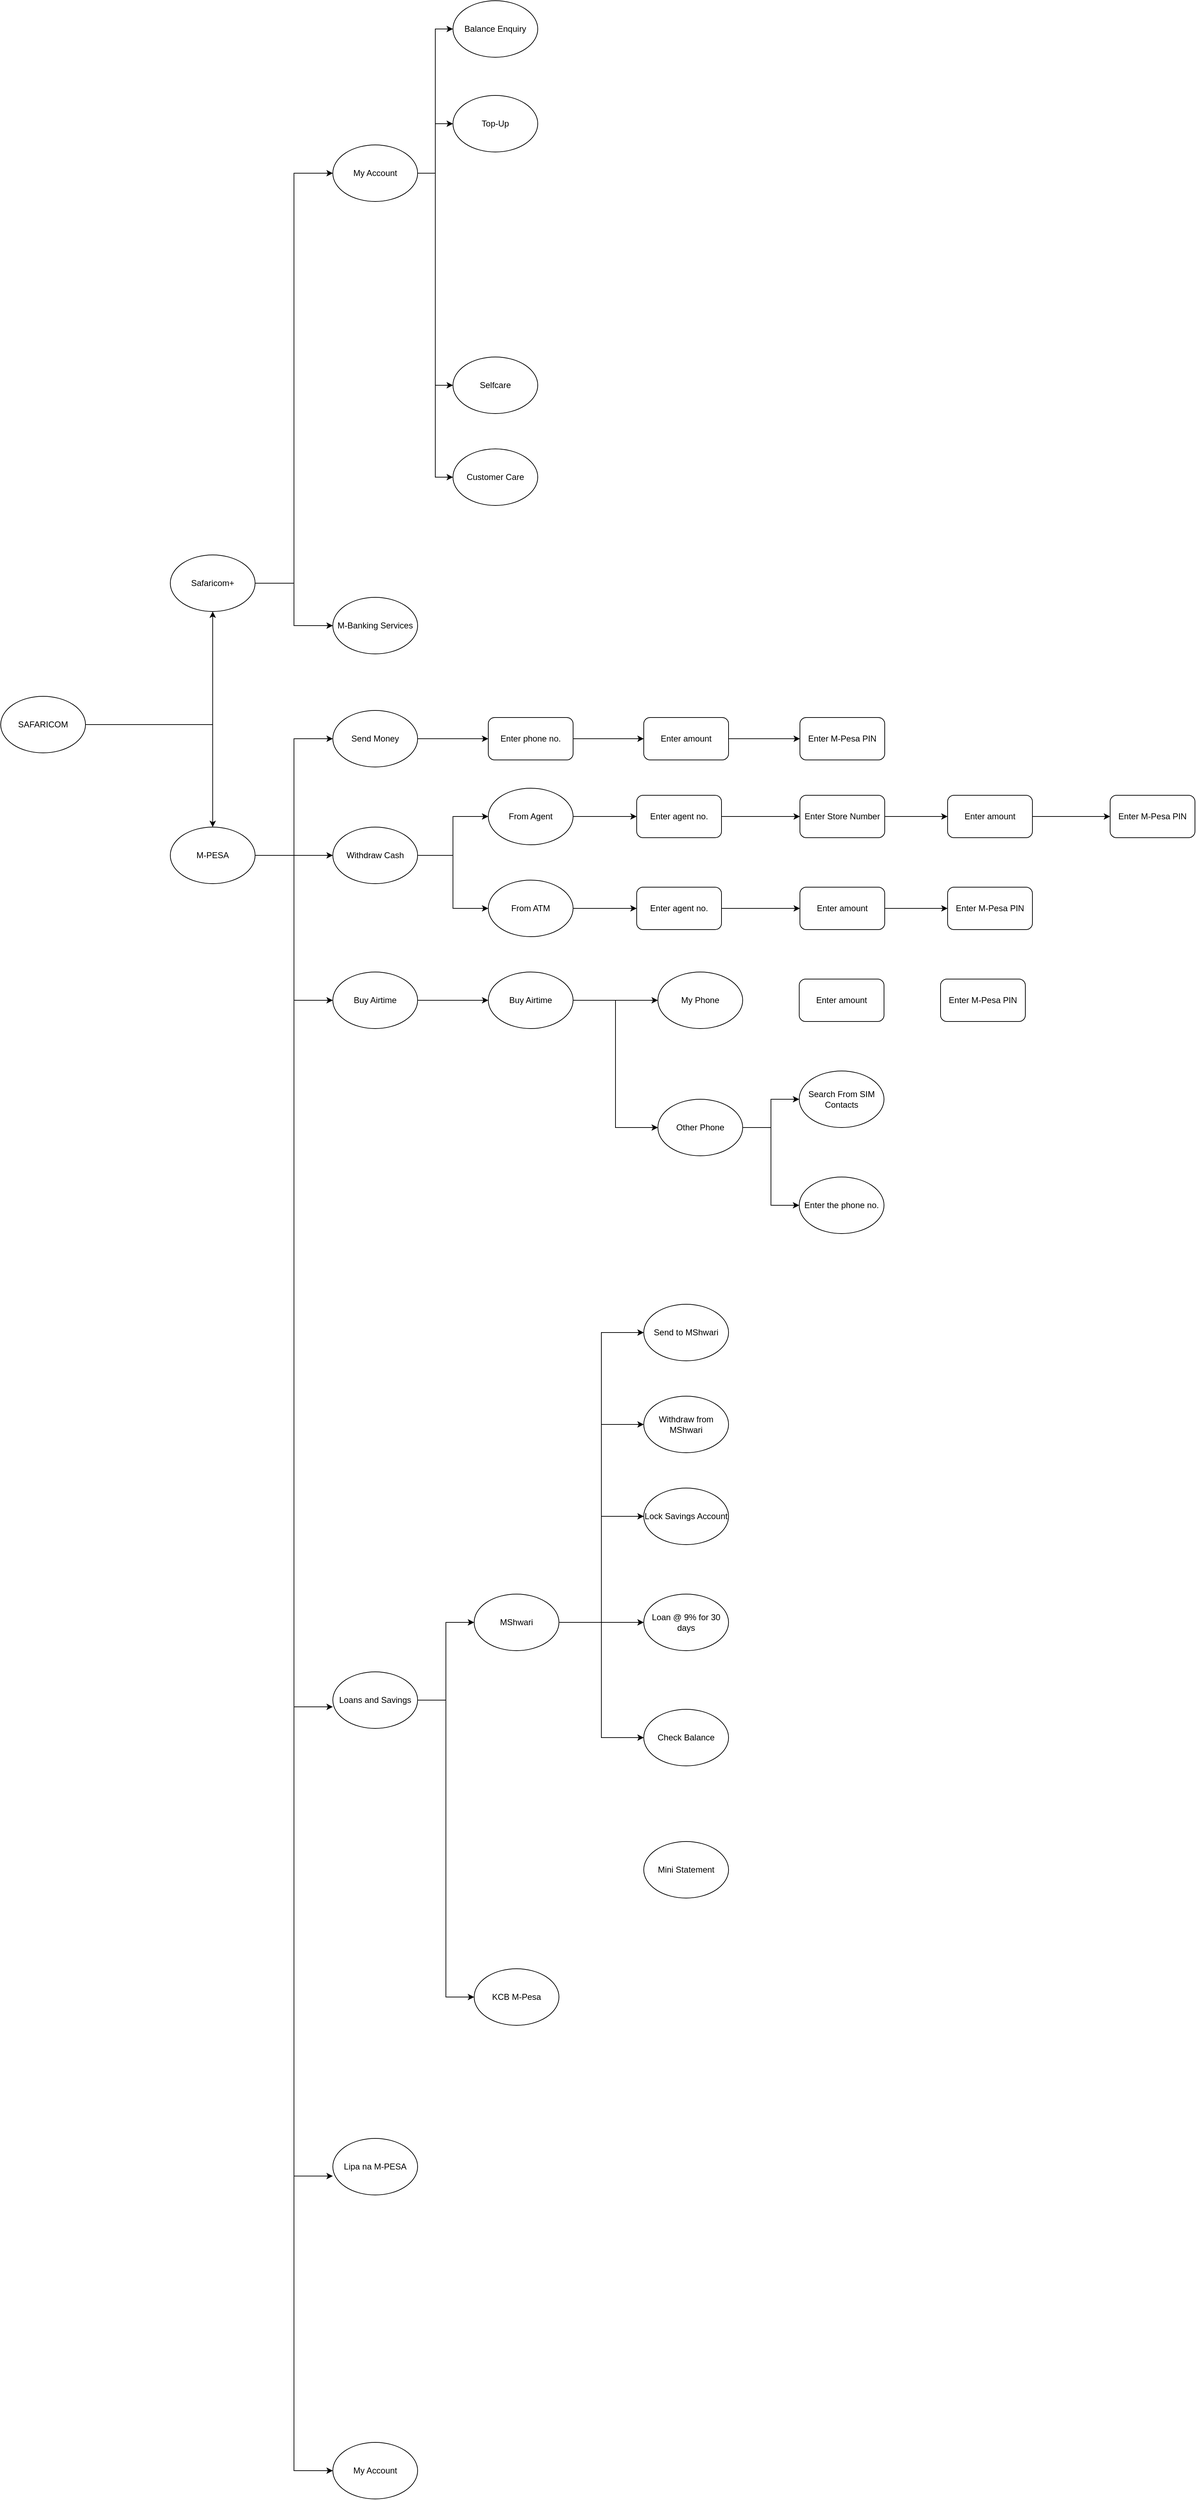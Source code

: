 <mxfile version="24.0.1" type="github">
  <diagram name="Page-1" id="9XUsnjwGaCakIusq-Zvh">
    <mxGraphModel dx="1120" dy="1603" grid="1" gridSize="10" guides="1" tooltips="1" connect="1" arrows="1" fold="1" page="1" pageScale="1" pageWidth="827" pageHeight="1169" math="0" shadow="0">
      <root>
        <mxCell id="0" />
        <mxCell id="1" parent="0" />
        <mxCell id="iLV1xjN56b3U8wXnX9Ma-6" style="edgeStyle=orthogonalEdgeStyle;rounded=0;orthogonalLoop=1;jettySize=auto;html=1;entryX=0.5;entryY=1;entryDx=0;entryDy=0;" parent="1" source="iLV1xjN56b3U8wXnX9Ma-1" target="iLV1xjN56b3U8wXnX9Ma-3" edge="1">
          <mxGeometry relative="1" as="geometry" />
        </mxCell>
        <mxCell id="iLV1xjN56b3U8wXnX9Ma-7" style="edgeStyle=orthogonalEdgeStyle;rounded=0;orthogonalLoop=1;jettySize=auto;html=1;exitX=1;exitY=0.5;exitDx=0;exitDy=0;" parent="1" source="iLV1xjN56b3U8wXnX9Ma-1" target="iLV1xjN56b3U8wXnX9Ma-2" edge="1">
          <mxGeometry relative="1" as="geometry" />
        </mxCell>
        <mxCell id="iLV1xjN56b3U8wXnX9Ma-1" value="SAFARICOM" style="ellipse;whiteSpace=wrap;html=1;" parent="1" vertex="1">
          <mxGeometry x="110" y="320" width="120" height="80" as="geometry" />
        </mxCell>
        <mxCell id="iLV1xjN56b3U8wXnX9Ma-20" style="edgeStyle=orthogonalEdgeStyle;rounded=0;orthogonalLoop=1;jettySize=auto;html=1;exitX=1;exitY=0.5;exitDx=0;exitDy=0;entryX=0;entryY=0.5;entryDx=0;entryDy=0;" parent="1" source="iLV1xjN56b3U8wXnX9Ma-2" target="iLV1xjN56b3U8wXnX9Ma-15" edge="1">
          <mxGeometry relative="1" as="geometry" />
        </mxCell>
        <mxCell id="iLV1xjN56b3U8wXnX9Ma-21" style="edgeStyle=orthogonalEdgeStyle;rounded=0;orthogonalLoop=1;jettySize=auto;html=1;exitX=1;exitY=0.5;exitDx=0;exitDy=0;entryX=0;entryY=0.5;entryDx=0;entryDy=0;" parent="1" source="iLV1xjN56b3U8wXnX9Ma-2" target="iLV1xjN56b3U8wXnX9Ma-9" edge="1">
          <mxGeometry relative="1" as="geometry" />
        </mxCell>
        <mxCell id="iLV1xjN56b3U8wXnX9Ma-26" style="edgeStyle=orthogonalEdgeStyle;rounded=0;orthogonalLoop=1;jettySize=auto;html=1;exitX=1;exitY=0.5;exitDx=0;exitDy=0;entryX=0;entryY=0.5;entryDx=0;entryDy=0;" parent="1" source="iLV1xjN56b3U8wXnX9Ma-2" target="iLV1xjN56b3U8wXnX9Ma-16" edge="1">
          <mxGeometry relative="1" as="geometry" />
        </mxCell>
        <mxCell id="RPdVKIkfysECeG3BsUjT-7" style="edgeStyle=orthogonalEdgeStyle;rounded=0;orthogonalLoop=1;jettySize=auto;html=1;exitX=1;exitY=0.5;exitDx=0;exitDy=0;entryX=0;entryY=0.5;entryDx=0;entryDy=0;" parent="1" source="iLV1xjN56b3U8wXnX9Ma-2" target="iLV1xjN56b3U8wXnX9Ma-13" edge="1">
          <mxGeometry relative="1" as="geometry" />
        </mxCell>
        <mxCell id="iLV1xjN56b3U8wXnX9Ma-2" value="M-PESA" style="ellipse;whiteSpace=wrap;html=1;" parent="1" vertex="1">
          <mxGeometry x="350" y="505" width="120" height="80" as="geometry" />
        </mxCell>
        <mxCell id="iLV1xjN56b3U8wXnX9Ma-18" style="edgeStyle=orthogonalEdgeStyle;rounded=0;orthogonalLoop=1;jettySize=auto;html=1;exitX=1;exitY=0.5;exitDx=0;exitDy=0;entryX=0;entryY=0.5;entryDx=0;entryDy=0;" parent="1" source="iLV1xjN56b3U8wXnX9Ma-3" target="iLV1xjN56b3U8wXnX9Ma-11" edge="1">
          <mxGeometry relative="1" as="geometry" />
        </mxCell>
        <mxCell id="iLV1xjN56b3U8wXnX9Ma-19" style="edgeStyle=orthogonalEdgeStyle;rounded=0;orthogonalLoop=1;jettySize=auto;html=1;exitX=1;exitY=0.5;exitDx=0;exitDy=0;entryX=0;entryY=0.5;entryDx=0;entryDy=0;" parent="1" source="iLV1xjN56b3U8wXnX9Ma-3" target="iLV1xjN56b3U8wXnX9Ma-8" edge="1">
          <mxGeometry relative="1" as="geometry" />
        </mxCell>
        <mxCell id="iLV1xjN56b3U8wXnX9Ma-3" value="Safaricom+" style="ellipse;whiteSpace=wrap;html=1;" parent="1" vertex="1">
          <mxGeometry x="350" y="120" width="120" height="80" as="geometry" />
        </mxCell>
        <mxCell id="jO9whwv2kClf-yqsnF8u-6" style="edgeStyle=orthogonalEdgeStyle;rounded=0;orthogonalLoop=1;jettySize=auto;html=1;exitX=1;exitY=0.5;exitDx=0;exitDy=0;entryX=0;entryY=0.5;entryDx=0;entryDy=0;" parent="1" source="iLV1xjN56b3U8wXnX9Ma-8" target="jO9whwv2kClf-yqsnF8u-2" edge="1">
          <mxGeometry relative="1" as="geometry" />
        </mxCell>
        <mxCell id="jO9whwv2kClf-yqsnF8u-7" style="edgeStyle=orthogonalEdgeStyle;rounded=0;orthogonalLoop=1;jettySize=auto;html=1;exitX=1;exitY=0.5;exitDx=0;exitDy=0;entryX=0;entryY=0.5;entryDx=0;entryDy=0;" parent="1" source="iLV1xjN56b3U8wXnX9Ma-8" target="jO9whwv2kClf-yqsnF8u-3" edge="1">
          <mxGeometry relative="1" as="geometry" />
        </mxCell>
        <mxCell id="jO9whwv2kClf-yqsnF8u-8" style="edgeStyle=orthogonalEdgeStyle;rounded=0;orthogonalLoop=1;jettySize=auto;html=1;exitX=1;exitY=0.5;exitDx=0;exitDy=0;entryX=0;entryY=0.5;entryDx=0;entryDy=0;" parent="1" source="iLV1xjN56b3U8wXnX9Ma-8" target="jO9whwv2kClf-yqsnF8u-1" edge="1">
          <mxGeometry relative="1" as="geometry" />
        </mxCell>
        <mxCell id="RPdVKIkfysECeG3BsUjT-37" style="edgeStyle=orthogonalEdgeStyle;rounded=0;orthogonalLoop=1;jettySize=auto;html=1;exitX=1;exitY=0.5;exitDx=0;exitDy=0;entryX=0;entryY=0.5;entryDx=0;entryDy=0;" parent="1" source="iLV1xjN56b3U8wXnX9Ma-8" target="jO9whwv2kClf-yqsnF8u-4" edge="1">
          <mxGeometry relative="1" as="geometry" />
        </mxCell>
        <mxCell id="iLV1xjN56b3U8wXnX9Ma-8" value="My Account" style="ellipse;whiteSpace=wrap;html=1;" parent="1" vertex="1">
          <mxGeometry x="580" y="-460" width="120" height="80" as="geometry" />
        </mxCell>
        <mxCell id="RPdVKIkfysECeG3BsUjT-10" style="edgeStyle=orthogonalEdgeStyle;rounded=0;orthogonalLoop=1;jettySize=auto;html=1;exitX=1;exitY=0.5;exitDx=0;exitDy=0;entryX=0;entryY=0.5;entryDx=0;entryDy=0;" parent="1" source="iLV1xjN56b3U8wXnX9Ma-9" target="RPdVKIkfysECeG3BsUjT-8" edge="1">
          <mxGeometry relative="1" as="geometry" />
        </mxCell>
        <mxCell id="RPdVKIkfysECeG3BsUjT-11" style="edgeStyle=orthogonalEdgeStyle;rounded=0;orthogonalLoop=1;jettySize=auto;html=1;exitX=1;exitY=0.5;exitDx=0;exitDy=0;" parent="1" source="iLV1xjN56b3U8wXnX9Ma-9" target="RPdVKIkfysECeG3BsUjT-9" edge="1">
          <mxGeometry relative="1" as="geometry" />
        </mxCell>
        <mxCell id="iLV1xjN56b3U8wXnX9Ma-9" value="Withdraw Cash" style="ellipse;whiteSpace=wrap;html=1;" parent="1" vertex="1">
          <mxGeometry x="580" y="505" width="120" height="80" as="geometry" />
        </mxCell>
        <mxCell id="iLV1xjN56b3U8wXnX9Ma-10" value="Lipa na M-PESA" style="ellipse;whiteSpace=wrap;html=1;" parent="1" vertex="1">
          <mxGeometry x="580" y="2360" width="120" height="80" as="geometry" />
        </mxCell>
        <mxCell id="iLV1xjN56b3U8wXnX9Ma-11" value="M-Banking Services" style="ellipse;whiteSpace=wrap;html=1;" parent="1" vertex="1">
          <mxGeometry x="580" y="180" width="120" height="80" as="geometry" />
        </mxCell>
        <mxCell id="RPdVKIkfysECeG3BsUjT-24" style="edgeStyle=orthogonalEdgeStyle;rounded=0;orthogonalLoop=1;jettySize=auto;html=1;exitX=1;exitY=0.5;exitDx=0;exitDy=0;" parent="1" source="iLV1xjN56b3U8wXnX9Ma-13" target="RPdVKIkfysECeG3BsUjT-23" edge="1">
          <mxGeometry relative="1" as="geometry" />
        </mxCell>
        <mxCell id="iLV1xjN56b3U8wXnX9Ma-13" value="Buy Airtime" style="ellipse;whiteSpace=wrap;html=1;" parent="1" vertex="1">
          <mxGeometry x="580" y="710" width="120" height="80" as="geometry" />
        </mxCell>
        <mxCell id="RPdVKIkfysECeG3BsUjT-38" style="edgeStyle=orthogonalEdgeStyle;rounded=0;orthogonalLoop=1;jettySize=auto;html=1;exitX=1;exitY=0.5;exitDx=0;exitDy=0;entryX=0;entryY=0.5;entryDx=0;entryDy=0;" parent="1" source="iLV1xjN56b3U8wXnX9Ma-14" target="RPdVKIkfysECeG3BsUjT-25" edge="1">
          <mxGeometry relative="1" as="geometry" />
        </mxCell>
        <mxCell id="RPdVKIkfysECeG3BsUjT-44" style="edgeStyle=orthogonalEdgeStyle;rounded=0;orthogonalLoop=1;jettySize=auto;html=1;exitX=1;exitY=0.5;exitDx=0;exitDy=0;entryX=0;entryY=0.5;entryDx=0;entryDy=0;" parent="1" source="iLV1xjN56b3U8wXnX9Ma-14" target="RPdVKIkfysECeG3BsUjT-27" edge="1">
          <mxGeometry relative="1" as="geometry" />
        </mxCell>
        <mxCell id="iLV1xjN56b3U8wXnX9Ma-14" value="Loans and Savings" style="ellipse;whiteSpace=wrap;html=1;" parent="1" vertex="1">
          <mxGeometry x="580" y="1700" width="120" height="80" as="geometry" />
        </mxCell>
        <mxCell id="RPdVKIkfysECeG3BsUjT-2" style="edgeStyle=orthogonalEdgeStyle;rounded=0;orthogonalLoop=1;jettySize=auto;html=1;exitX=1;exitY=0.5;exitDx=0;exitDy=0;entryX=0;entryY=0.5;entryDx=0;entryDy=0;" parent="1" source="iLV1xjN56b3U8wXnX9Ma-15" target="RPdVKIkfysECeG3BsUjT-1" edge="1">
          <mxGeometry relative="1" as="geometry" />
        </mxCell>
        <mxCell id="iLV1xjN56b3U8wXnX9Ma-15" value="Send Money" style="ellipse;whiteSpace=wrap;html=1;" parent="1" vertex="1">
          <mxGeometry x="580" y="340" width="120" height="80" as="geometry" />
        </mxCell>
        <mxCell id="iLV1xjN56b3U8wXnX9Ma-16" value="My Account" style="ellipse;whiteSpace=wrap;html=1;" parent="1" vertex="1">
          <mxGeometry x="580" y="2790" width="120" height="80" as="geometry" />
        </mxCell>
        <mxCell id="iLV1xjN56b3U8wXnX9Ma-23" style="edgeStyle=orthogonalEdgeStyle;rounded=0;orthogonalLoop=1;jettySize=auto;html=1;exitX=1;exitY=0.5;exitDx=0;exitDy=0;entryX=0;entryY=0.619;entryDx=0;entryDy=0;entryPerimeter=0;" parent="1" source="iLV1xjN56b3U8wXnX9Ma-2" target="iLV1xjN56b3U8wXnX9Ma-14" edge="1">
          <mxGeometry relative="1" as="geometry" />
        </mxCell>
        <mxCell id="iLV1xjN56b3U8wXnX9Ma-24" style="edgeStyle=orthogonalEdgeStyle;rounded=0;orthogonalLoop=1;jettySize=auto;html=1;exitX=1;exitY=0.5;exitDx=0;exitDy=0;entryX=0;entryY=0.666;entryDx=0;entryDy=0;entryPerimeter=0;" parent="1" source="iLV1xjN56b3U8wXnX9Ma-2" target="iLV1xjN56b3U8wXnX9Ma-10" edge="1">
          <mxGeometry relative="1" as="geometry" />
        </mxCell>
        <mxCell id="jO9whwv2kClf-yqsnF8u-1" value="Balance Enquiry" style="ellipse;whiteSpace=wrap;html=1;" parent="1" vertex="1">
          <mxGeometry x="750" y="-664" width="120" height="80" as="geometry" />
        </mxCell>
        <mxCell id="jO9whwv2kClf-yqsnF8u-2" value="Top-Up" style="ellipse;whiteSpace=wrap;html=1;" parent="1" vertex="1">
          <mxGeometry x="750" y="-530" width="120" height="80" as="geometry" />
        </mxCell>
        <mxCell id="jO9whwv2kClf-yqsnF8u-3" value="Customer Care" style="ellipse;whiteSpace=wrap;html=1;" parent="1" vertex="1">
          <mxGeometry x="750" y="-30" width="120" height="80" as="geometry" />
        </mxCell>
        <mxCell id="jO9whwv2kClf-yqsnF8u-4" value="Selfcare" style="ellipse;whiteSpace=wrap;html=1;" parent="1" vertex="1">
          <mxGeometry x="750" y="-160" width="120" height="80" as="geometry" />
        </mxCell>
        <mxCell id="RPdVKIkfysECeG3BsUjT-5" style="edgeStyle=orthogonalEdgeStyle;rounded=0;orthogonalLoop=1;jettySize=auto;html=1;exitX=1;exitY=0.5;exitDx=0;exitDy=0;entryX=0;entryY=0.5;entryDx=0;entryDy=0;" parent="1" source="RPdVKIkfysECeG3BsUjT-1" target="RPdVKIkfysECeG3BsUjT-3" edge="1">
          <mxGeometry relative="1" as="geometry" />
        </mxCell>
        <mxCell id="RPdVKIkfysECeG3BsUjT-1" value="Enter phone no." style="rounded=1;whiteSpace=wrap;html=1;" parent="1" vertex="1">
          <mxGeometry x="800" y="350" width="120" height="60" as="geometry" />
        </mxCell>
        <mxCell id="RPdVKIkfysECeG3BsUjT-6" style="edgeStyle=orthogonalEdgeStyle;rounded=0;orthogonalLoop=1;jettySize=auto;html=1;exitX=1;exitY=0.5;exitDx=0;exitDy=0;entryX=0;entryY=0.5;entryDx=0;entryDy=0;" parent="1" source="RPdVKIkfysECeG3BsUjT-3" target="RPdVKIkfysECeG3BsUjT-4" edge="1">
          <mxGeometry relative="1" as="geometry" />
        </mxCell>
        <mxCell id="RPdVKIkfysECeG3BsUjT-3" value="Enter amount" style="rounded=1;whiteSpace=wrap;html=1;" parent="1" vertex="1">
          <mxGeometry x="1020" y="350" width="120" height="60" as="geometry" />
        </mxCell>
        <mxCell id="RPdVKIkfysECeG3BsUjT-4" value="Enter M-Pesa PIN" style="rounded=1;whiteSpace=wrap;html=1;" parent="1" vertex="1">
          <mxGeometry x="1241" y="350" width="120" height="60" as="geometry" />
        </mxCell>
        <mxCell id="RPdVKIkfysECeG3BsUjT-18" style="edgeStyle=orthogonalEdgeStyle;rounded=0;orthogonalLoop=1;jettySize=auto;html=1;exitX=1;exitY=0.5;exitDx=0;exitDy=0;" parent="1" source="RPdVKIkfysECeG3BsUjT-8" target="RPdVKIkfysECeG3BsUjT-13" edge="1">
          <mxGeometry relative="1" as="geometry" />
        </mxCell>
        <mxCell id="RPdVKIkfysECeG3BsUjT-8" value="From Agent" style="ellipse;whiteSpace=wrap;html=1;" parent="1" vertex="1">
          <mxGeometry x="800" y="450" width="120" height="80" as="geometry" />
        </mxCell>
        <mxCell id="RPdVKIkfysECeG3BsUjT-20" style="edgeStyle=orthogonalEdgeStyle;rounded=0;orthogonalLoop=1;jettySize=auto;html=1;exitX=1;exitY=0.5;exitDx=0;exitDy=0;entryX=0;entryY=0.5;entryDx=0;entryDy=0;" parent="1" source="RPdVKIkfysECeG3BsUjT-9" target="RPdVKIkfysECeG3BsUjT-14" edge="1">
          <mxGeometry relative="1" as="geometry" />
        </mxCell>
        <mxCell id="RPdVKIkfysECeG3BsUjT-9" value="From ATM" style="ellipse;whiteSpace=wrap;html=1;" parent="1" vertex="1">
          <mxGeometry x="800" y="580" width="120" height="80" as="geometry" />
        </mxCell>
        <mxCell id="RPdVKIkfysECeG3BsUjT-21" style="edgeStyle=orthogonalEdgeStyle;rounded=0;orthogonalLoop=1;jettySize=auto;html=1;exitX=1;exitY=0.5;exitDx=0;exitDy=0;entryX=0;entryY=0.5;entryDx=0;entryDy=0;" parent="1" source="RPdVKIkfysECeG3BsUjT-13" target="RPdVKIkfysECeG3BsUjT-15" edge="1">
          <mxGeometry relative="1" as="geometry" />
        </mxCell>
        <mxCell id="RPdVKIkfysECeG3BsUjT-13" value="Enter agent no." style="rounded=1;whiteSpace=wrap;html=1;" parent="1" vertex="1">
          <mxGeometry x="1010" y="460" width="120" height="60" as="geometry" />
        </mxCell>
        <mxCell id="RPdVKIkfysECeG3BsUjT-19" style="edgeStyle=orthogonalEdgeStyle;rounded=0;orthogonalLoop=1;jettySize=auto;html=1;exitX=1;exitY=0.5;exitDx=0;exitDy=0;entryX=0;entryY=0.5;entryDx=0;entryDy=0;" parent="1" source="RPdVKIkfysECeG3BsUjT-14" target="RPdVKIkfysECeG3BsUjT-16" edge="1">
          <mxGeometry relative="1" as="geometry" />
        </mxCell>
        <mxCell id="RPdVKIkfysECeG3BsUjT-14" value="Enter agent no." style="rounded=1;whiteSpace=wrap;html=1;" parent="1" vertex="1">
          <mxGeometry x="1010" y="590" width="120" height="60" as="geometry" />
        </mxCell>
        <mxCell id="RPdVKIkfysECeG3BsUjT-22" style="edgeStyle=orthogonalEdgeStyle;rounded=0;orthogonalLoop=1;jettySize=auto;html=1;exitX=1;exitY=0.5;exitDx=0;exitDy=0;entryX=0;entryY=0.5;entryDx=0;entryDy=0;" parent="1" source="RPdVKIkfysECeG3BsUjT-15" target="RPdVKIkfysECeG3BsUjT-17" edge="1">
          <mxGeometry relative="1" as="geometry" />
        </mxCell>
        <mxCell id="RPdVKIkfysECeG3BsUjT-15" value="Enter Store Number" style="rounded=1;whiteSpace=wrap;html=1;" parent="1" vertex="1">
          <mxGeometry x="1241" y="460" width="120" height="60" as="geometry" />
        </mxCell>
        <mxCell id="RPdVKIkfysECeG3BsUjT-49" style="edgeStyle=orthogonalEdgeStyle;rounded=0;orthogonalLoop=1;jettySize=auto;html=1;exitX=1;exitY=0.5;exitDx=0;exitDy=0;entryX=0;entryY=0.5;entryDx=0;entryDy=0;" parent="1" source="RPdVKIkfysECeG3BsUjT-16" target="RPdVKIkfysECeG3BsUjT-48" edge="1">
          <mxGeometry relative="1" as="geometry" />
        </mxCell>
        <mxCell id="RPdVKIkfysECeG3BsUjT-16" value="Enter amount" style="rounded=1;whiteSpace=wrap;html=1;" parent="1" vertex="1">
          <mxGeometry x="1241" y="590" width="120" height="60" as="geometry" />
        </mxCell>
        <mxCell id="RPdVKIkfysECeG3BsUjT-47" style="edgeStyle=orthogonalEdgeStyle;rounded=0;orthogonalLoop=1;jettySize=auto;html=1;exitX=1;exitY=0.5;exitDx=0;exitDy=0;" parent="1" source="RPdVKIkfysECeG3BsUjT-17" target="RPdVKIkfysECeG3BsUjT-46" edge="1">
          <mxGeometry relative="1" as="geometry" />
        </mxCell>
        <mxCell id="RPdVKIkfysECeG3BsUjT-17" value="Enter amount" style="rounded=1;whiteSpace=wrap;html=1;" parent="1" vertex="1">
          <mxGeometry x="1450" y="460" width="120" height="60" as="geometry" />
        </mxCell>
        <mxCell id="RPdVKIkfysECeG3BsUjT-51" style="edgeStyle=orthogonalEdgeStyle;rounded=0;orthogonalLoop=1;jettySize=auto;html=1;exitX=1;exitY=0.5;exitDx=0;exitDy=0;entryX=0;entryY=0.5;entryDx=0;entryDy=0;" parent="1" source="RPdVKIkfysECeG3BsUjT-23" target="RPdVKIkfysECeG3BsUjT-42" edge="1">
          <mxGeometry relative="1" as="geometry" />
        </mxCell>
        <mxCell id="RPdVKIkfysECeG3BsUjT-53" style="edgeStyle=orthogonalEdgeStyle;rounded=0;orthogonalLoop=1;jettySize=auto;html=1;exitX=1;exitY=0.5;exitDx=0;exitDy=0;entryX=0;entryY=0.5;entryDx=0;entryDy=0;" parent="1" source="RPdVKIkfysECeG3BsUjT-23" target="RPdVKIkfysECeG3BsUjT-43" edge="1">
          <mxGeometry relative="1" as="geometry" />
        </mxCell>
        <mxCell id="RPdVKIkfysECeG3BsUjT-23" value="Buy Airtime" style="ellipse;whiteSpace=wrap;html=1;" parent="1" vertex="1">
          <mxGeometry x="800" y="710" width="120" height="80" as="geometry" />
        </mxCell>
        <mxCell id="jvomU4i9vhobp2Hx7cu1-1" style="edgeStyle=orthogonalEdgeStyle;rounded=0;orthogonalLoop=1;jettySize=auto;html=1;exitX=1;exitY=0.5;exitDx=0;exitDy=0;entryX=0;entryY=0.5;entryDx=0;entryDy=0;" edge="1" parent="1" source="RPdVKIkfysECeG3BsUjT-25" target="RPdVKIkfysECeG3BsUjT-33">
          <mxGeometry relative="1" as="geometry" />
        </mxCell>
        <mxCell id="jvomU4i9vhobp2Hx7cu1-2" style="edgeStyle=orthogonalEdgeStyle;rounded=0;orthogonalLoop=1;jettySize=auto;html=1;exitX=1;exitY=0.5;exitDx=0;exitDy=0;entryX=0;entryY=0.5;entryDx=0;entryDy=0;" edge="1" parent="1" source="RPdVKIkfysECeG3BsUjT-25" target="RPdVKIkfysECeG3BsUjT-29">
          <mxGeometry relative="1" as="geometry" />
        </mxCell>
        <mxCell id="jvomU4i9vhobp2Hx7cu1-3" style="edgeStyle=orthogonalEdgeStyle;rounded=0;orthogonalLoop=1;jettySize=auto;html=1;exitX=1;exitY=0.5;exitDx=0;exitDy=0;entryX=0;entryY=0.5;entryDx=0;entryDy=0;" edge="1" parent="1" source="RPdVKIkfysECeG3BsUjT-25" target="RPdVKIkfysECeG3BsUjT-32">
          <mxGeometry relative="1" as="geometry" />
        </mxCell>
        <mxCell id="jvomU4i9vhobp2Hx7cu1-4" style="edgeStyle=orthogonalEdgeStyle;rounded=0;orthogonalLoop=1;jettySize=auto;html=1;exitX=1;exitY=0.5;exitDx=0;exitDy=0;entryX=0;entryY=0.5;entryDx=0;entryDy=0;" edge="1" parent="1" source="RPdVKIkfysECeG3BsUjT-25" target="RPdVKIkfysECeG3BsUjT-31">
          <mxGeometry relative="1" as="geometry" />
        </mxCell>
        <mxCell id="jvomU4i9vhobp2Hx7cu1-5" style="edgeStyle=orthogonalEdgeStyle;rounded=0;orthogonalLoop=1;jettySize=auto;html=1;exitX=1;exitY=0.5;exitDx=0;exitDy=0;entryX=0;entryY=0.5;entryDx=0;entryDy=0;" edge="1" parent="1" source="RPdVKIkfysECeG3BsUjT-25" target="RPdVKIkfysECeG3BsUjT-28">
          <mxGeometry relative="1" as="geometry" />
        </mxCell>
        <mxCell id="RPdVKIkfysECeG3BsUjT-25" value="MShwari" style="ellipse;whiteSpace=wrap;html=1;" parent="1" vertex="1">
          <mxGeometry x="780" y="1590" width="120" height="80" as="geometry" />
        </mxCell>
        <mxCell id="RPdVKIkfysECeG3BsUjT-27" value="KCB M-Pesa" style="ellipse;whiteSpace=wrap;html=1;" parent="1" vertex="1">
          <mxGeometry x="780" y="2120" width="120" height="80" as="geometry" />
        </mxCell>
        <mxCell id="RPdVKIkfysECeG3BsUjT-28" value="Send to MShwari" style="ellipse;whiteSpace=wrap;html=1;" parent="1" vertex="1">
          <mxGeometry x="1020" y="1180" width="120" height="80" as="geometry" />
        </mxCell>
        <mxCell id="RPdVKIkfysECeG3BsUjT-29" value="Check Balance" style="ellipse;whiteSpace=wrap;html=1;" parent="1" vertex="1">
          <mxGeometry x="1020" y="1753" width="120" height="80" as="geometry" />
        </mxCell>
        <mxCell id="RPdVKIkfysECeG3BsUjT-30" value="Mini Statement" style="ellipse;whiteSpace=wrap;html=1;" parent="1" vertex="1">
          <mxGeometry x="1020" y="1940" width="120" height="80" as="geometry" />
        </mxCell>
        <mxCell id="RPdVKIkfysECeG3BsUjT-31" value="Lock Savings Account" style="ellipse;whiteSpace=wrap;html=1;" parent="1" vertex="1">
          <mxGeometry x="1020" y="1440" width="120" height="80" as="geometry" />
        </mxCell>
        <mxCell id="RPdVKIkfysECeG3BsUjT-32" value="Loan @ 9% for 30 days" style="ellipse;whiteSpace=wrap;html=1;" parent="1" vertex="1">
          <mxGeometry x="1020" y="1590" width="120" height="80" as="geometry" />
        </mxCell>
        <mxCell id="RPdVKIkfysECeG3BsUjT-33" value="Withdraw from MShwari" style="ellipse;whiteSpace=wrap;html=1;" parent="1" vertex="1">
          <mxGeometry x="1020" y="1310" width="120" height="80" as="geometry" />
        </mxCell>
        <mxCell id="RPdVKIkfysECeG3BsUjT-42" value="My Phone" style="ellipse;whiteSpace=wrap;html=1;" parent="1" vertex="1">
          <mxGeometry x="1040" y="710" width="120" height="80" as="geometry" />
        </mxCell>
        <mxCell id="RPdVKIkfysECeG3BsUjT-57" style="edgeStyle=orthogonalEdgeStyle;rounded=0;orthogonalLoop=1;jettySize=auto;html=1;exitX=1;exitY=0.5;exitDx=0;exitDy=0;entryX=0;entryY=0.5;entryDx=0;entryDy=0;" parent="1" source="RPdVKIkfysECeG3BsUjT-43" target="RPdVKIkfysECeG3BsUjT-55" edge="1">
          <mxGeometry relative="1" as="geometry" />
        </mxCell>
        <mxCell id="RPdVKIkfysECeG3BsUjT-58" style="edgeStyle=orthogonalEdgeStyle;rounded=0;orthogonalLoop=1;jettySize=auto;html=1;exitX=1;exitY=0.5;exitDx=0;exitDy=0;entryX=0;entryY=0.5;entryDx=0;entryDy=0;" parent="1" source="RPdVKIkfysECeG3BsUjT-43" target="RPdVKIkfysECeG3BsUjT-54" edge="1">
          <mxGeometry relative="1" as="geometry" />
        </mxCell>
        <mxCell id="RPdVKIkfysECeG3BsUjT-43" value="Other Phone" style="ellipse;whiteSpace=wrap;html=1;" parent="1" vertex="1">
          <mxGeometry x="1040" y="890" width="120" height="80" as="geometry" />
        </mxCell>
        <mxCell id="RPdVKIkfysECeG3BsUjT-45" value="Enter amount" style="rounded=1;whiteSpace=wrap;html=1;" parent="1" vertex="1">
          <mxGeometry x="1240" y="720" width="120" height="60" as="geometry" />
        </mxCell>
        <mxCell id="RPdVKIkfysECeG3BsUjT-46" value="Enter M-Pesa PIN" style="rounded=1;whiteSpace=wrap;html=1;" parent="1" vertex="1">
          <mxGeometry x="1680" y="460" width="120" height="60" as="geometry" />
        </mxCell>
        <mxCell id="RPdVKIkfysECeG3BsUjT-48" value="Enter M-Pesa PIN" style="rounded=1;whiteSpace=wrap;html=1;" parent="1" vertex="1">
          <mxGeometry x="1450" y="590" width="120" height="60" as="geometry" />
        </mxCell>
        <mxCell id="RPdVKIkfysECeG3BsUjT-52" value="Enter M-Pesa PIN" style="rounded=1;whiteSpace=wrap;html=1;" parent="1" vertex="1">
          <mxGeometry x="1440" y="720" width="120" height="60" as="geometry" />
        </mxCell>
        <mxCell id="RPdVKIkfysECeG3BsUjT-54" value="Enter the phone no." style="ellipse;whiteSpace=wrap;html=1;" parent="1" vertex="1">
          <mxGeometry x="1240" y="1000" width="120" height="80" as="geometry" />
        </mxCell>
        <mxCell id="RPdVKIkfysECeG3BsUjT-55" value="Search From SIM Contacts" style="ellipse;whiteSpace=wrap;html=1;" parent="1" vertex="1">
          <mxGeometry x="1240" y="850" width="120" height="80" as="geometry" />
        </mxCell>
      </root>
    </mxGraphModel>
  </diagram>
</mxfile>
